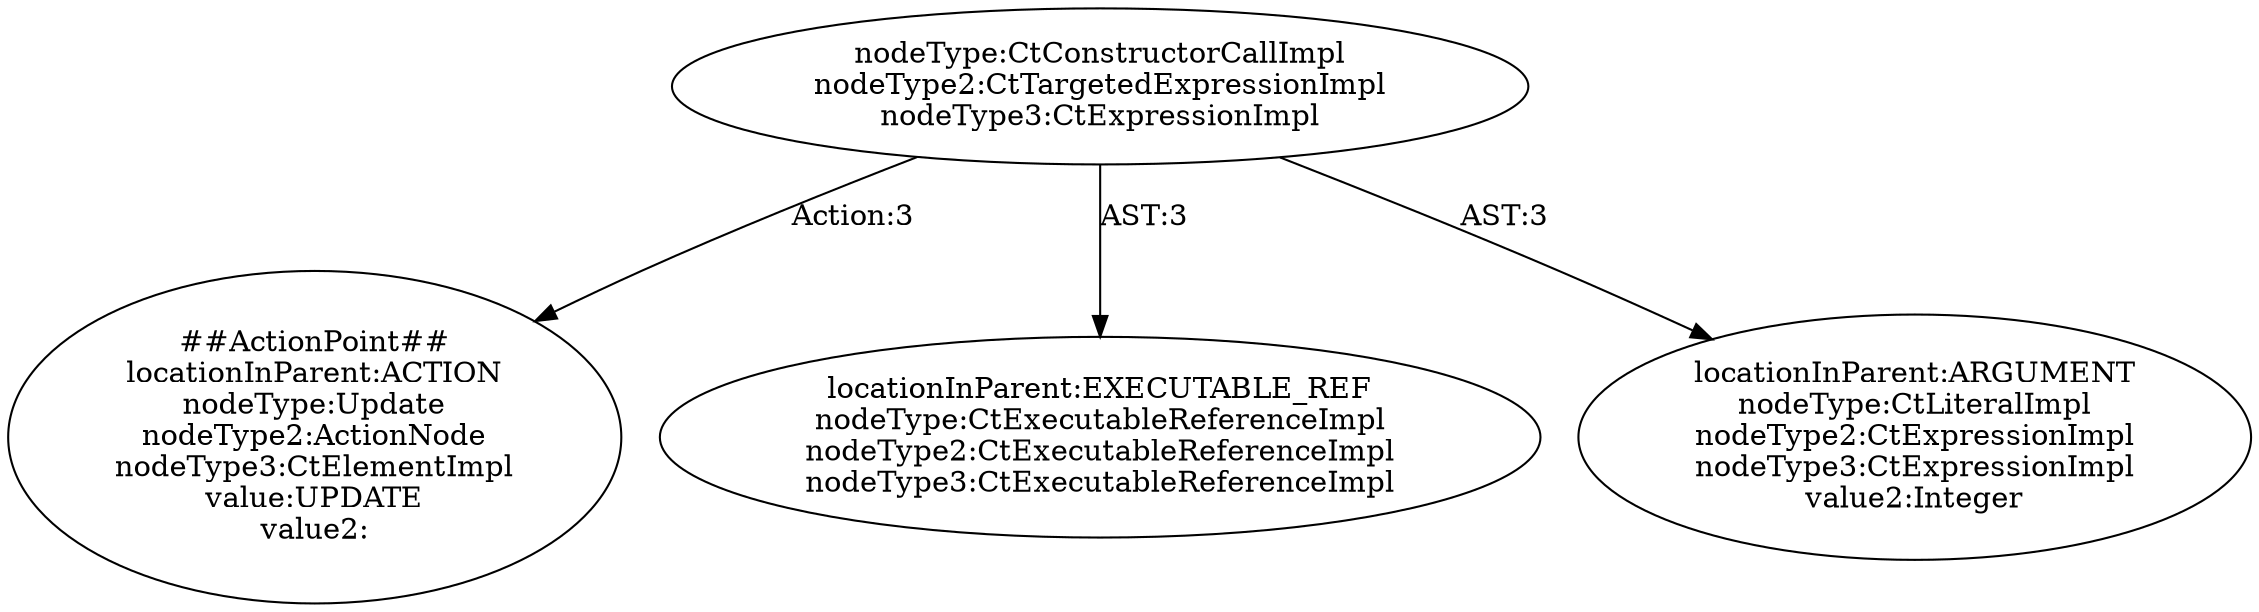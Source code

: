 digraph "Pattern" {
0 [label="##ActionPoint##
locationInParent:ACTION
nodeType:Update
nodeType2:ActionNode
nodeType3:CtElementImpl
value:UPDATE
value2:" shape=ellipse]
1 [label="nodeType:CtConstructorCallImpl
nodeType2:CtTargetedExpressionImpl
nodeType3:CtExpressionImpl" shape=ellipse]
2 [label="locationInParent:EXECUTABLE_REF
nodeType:CtExecutableReferenceImpl
nodeType2:CtExecutableReferenceImpl
nodeType3:CtExecutableReferenceImpl" shape=ellipse]
3 [label="locationInParent:ARGUMENT
nodeType:CtLiteralImpl
nodeType2:CtExpressionImpl
nodeType3:CtExpressionImpl
value2:Integer" shape=ellipse]
1 -> 0 [label="Action:3"];
1 -> 2 [label="AST:3"];
1 -> 3 [label="AST:3"];
}